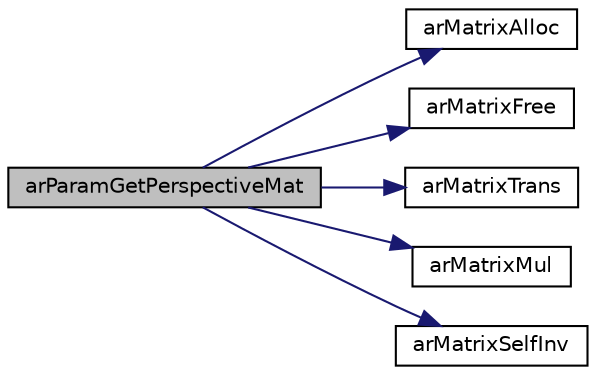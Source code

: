 digraph "arParamGetPerspectiveMat"
{
 // INTERACTIVE_SVG=YES
  edge [fontname="Helvetica",fontsize="10",labelfontname="Helvetica",labelfontsize="10"];
  node [fontname="Helvetica",fontsize="10",shape=record];
  rankdir="LR";
  Node1 [label="arParamGetPerspectiveMat",height=0.2,width=0.4,color="black", fillcolor="grey75", style="filled", fontcolor="black"];
  Node1 -> Node2 [color="midnightblue",fontsize="10",style="solid",fontname="Helvetica"];
  Node2 [label="arMatrixAlloc",height=0.2,width=0.4,color="black", fillcolor="white", style="filled",URL="$matrix_8h.html#a4ab6ed1bcea1368a2040e9779ab28b9b"];
  Node1 -> Node3 [color="midnightblue",fontsize="10",style="solid",fontname="Helvetica"];
  Node3 [label="arMatrixFree",height=0.2,width=0.4,color="black", fillcolor="white", style="filled",URL="$matrix_8h.html#a7b6cca2930147818bd060cddd5c5a28a"];
  Node1 -> Node4 [color="midnightblue",fontsize="10",style="solid",fontname="Helvetica"];
  Node4 [label="arMatrixTrans",height=0.2,width=0.4,color="black", fillcolor="white", style="filled",URL="$matrix_8h.html#adc9ca82a56c93dba3b6a4bc335f54ca8"];
  Node1 -> Node5 [color="midnightblue",fontsize="10",style="solid",fontname="Helvetica"];
  Node5 [label="arMatrixMul",height=0.2,width=0.4,color="black", fillcolor="white", style="filled",URL="$matrix_8h.html#a300a2264cc3ee92f56829c9e28dd6579"];
  Node1 -> Node6 [color="midnightblue",fontsize="10",style="solid",fontname="Helvetica"];
  Node6 [label="arMatrixSelfInv",height=0.2,width=0.4,color="black", fillcolor="white", style="filled",URL="$matrix_8h.html#a979db815d3f7ed81b0375ee39da3057a"];
}
